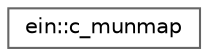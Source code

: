 digraph "Graphical Class Hierarchy"
{
 // LATEX_PDF_SIZE
  bgcolor="transparent";
  edge [fontname=Helvetica,fontsize=10,labelfontname=Helvetica,labelfontsize=10];
  node [fontname=Helvetica,fontsize=10,shape=box,height=0.2,width=0.4];
  rankdir="LR";
  Node0 [id="Node000000",label="ein::c_munmap",height=0.2,width=0.4,color="grey40", fillcolor="white", style="filled",URL="$d7/ded/group__memory.html#df/dde/structein_1_1c__munmap",tooltip="std::unique_ptr Deleter for memory mapped data"];
}
